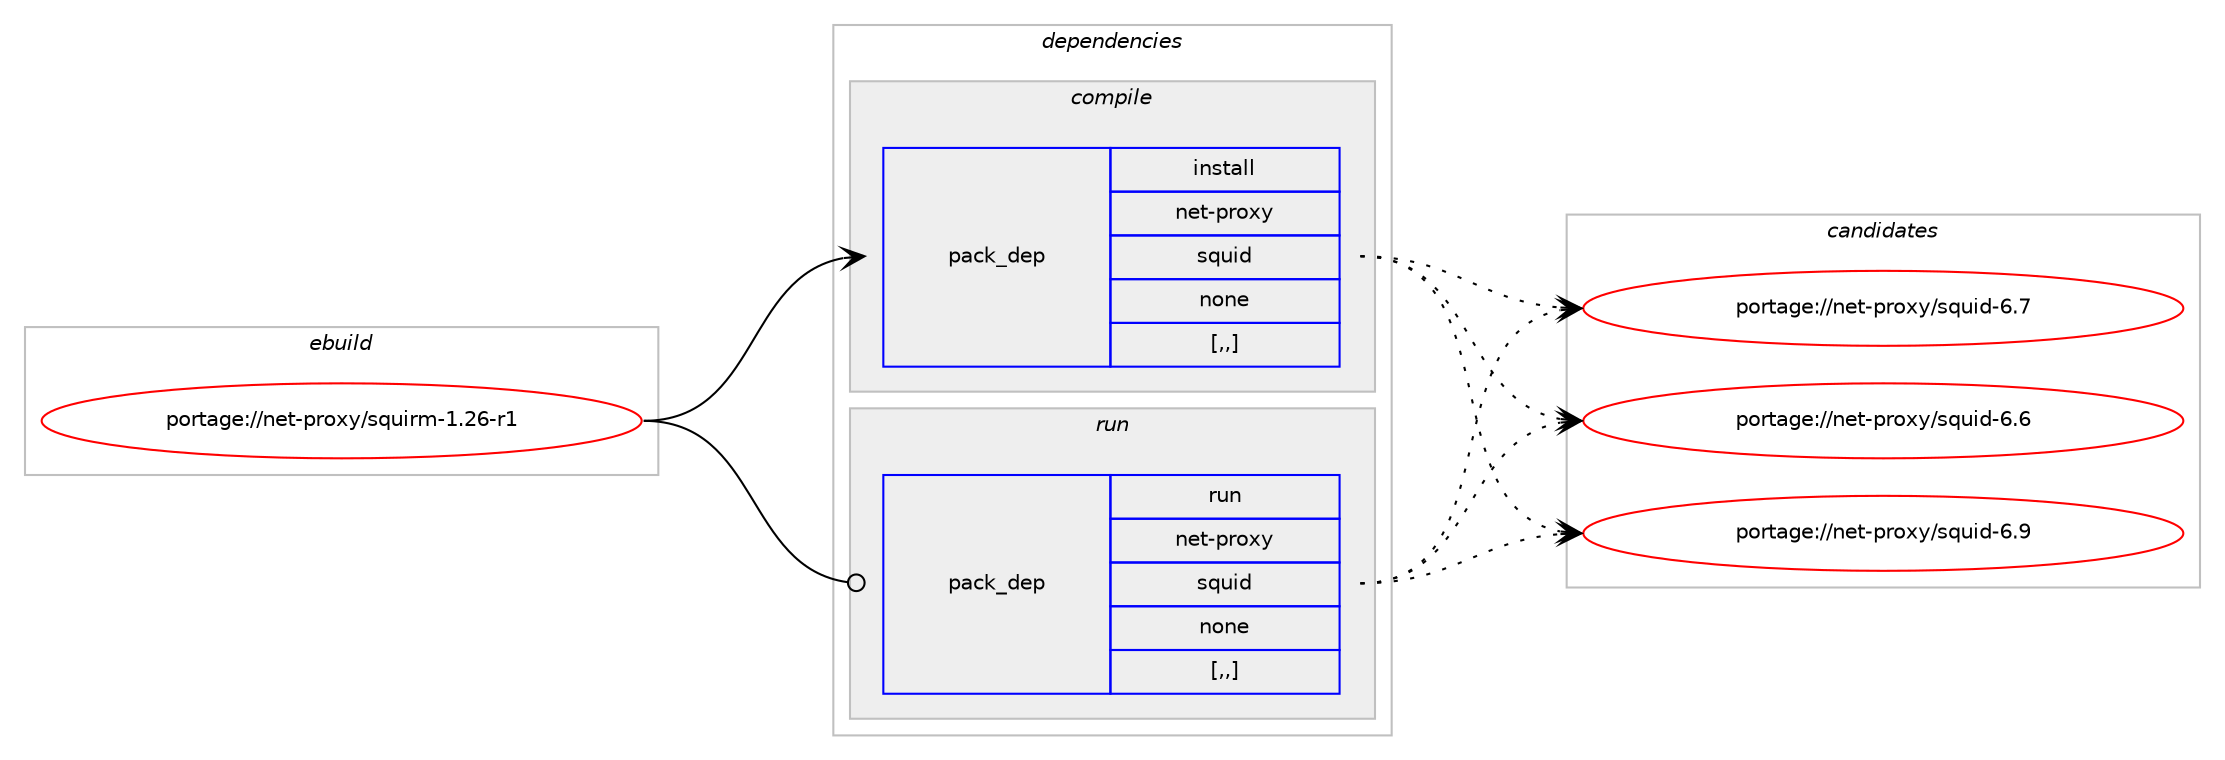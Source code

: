 digraph prolog {

# *************
# Graph options
# *************

newrank=true;
concentrate=true;
compound=true;
graph [rankdir=LR,fontname=Helvetica,fontsize=10,ranksep=1.5];#, ranksep=2.5, nodesep=0.2];
edge  [arrowhead=vee];
node  [fontname=Helvetica,fontsize=10];

# **********
# The ebuild
# **********

subgraph cluster_leftcol {
color=gray;
label=<<i>ebuild</i>>;
id [label="portage://net-proxy/squirm-1.26-r1", color=red, width=4, href="../net-proxy/squirm-1.26-r1.svg"];
}

# ****************
# The dependencies
# ****************

subgraph cluster_midcol {
color=gray;
label=<<i>dependencies</i>>;
subgraph cluster_compile {
fillcolor="#eeeeee";
style=filled;
label=<<i>compile</i>>;
subgraph pack280342 {
dependency384876 [label=<<TABLE BORDER="0" CELLBORDER="1" CELLSPACING="0" CELLPADDING="4" WIDTH="220"><TR><TD ROWSPAN="6" CELLPADDING="30">pack_dep</TD></TR><TR><TD WIDTH="110">install</TD></TR><TR><TD>net-proxy</TD></TR><TR><TD>squid</TD></TR><TR><TD>none</TD></TR><TR><TD>[,,]</TD></TR></TABLE>>, shape=none, color=blue];
}
id:e -> dependency384876:w [weight=20,style="solid",arrowhead="vee"];
}
subgraph cluster_compileandrun {
fillcolor="#eeeeee";
style=filled;
label=<<i>compile and run</i>>;
}
subgraph cluster_run {
fillcolor="#eeeeee";
style=filled;
label=<<i>run</i>>;
subgraph pack280343 {
dependency384877 [label=<<TABLE BORDER="0" CELLBORDER="1" CELLSPACING="0" CELLPADDING="4" WIDTH="220"><TR><TD ROWSPAN="6" CELLPADDING="30">pack_dep</TD></TR><TR><TD WIDTH="110">run</TD></TR><TR><TD>net-proxy</TD></TR><TR><TD>squid</TD></TR><TR><TD>none</TD></TR><TR><TD>[,,]</TD></TR></TABLE>>, shape=none, color=blue];
}
id:e -> dependency384877:w [weight=20,style="solid",arrowhead="odot"];
}
}

# **************
# The candidates
# **************

subgraph cluster_choices {
rank=same;
color=gray;
label=<<i>candidates</i>>;

subgraph choice280342 {
color=black;
nodesep=1;
choice110101116451121141111201214711511311710510045544657 [label="portage://net-proxy/squid-6.9", color=red, width=4,href="../net-proxy/squid-6.9.svg"];
choice110101116451121141111201214711511311710510045544655 [label="portage://net-proxy/squid-6.7", color=red, width=4,href="../net-proxy/squid-6.7.svg"];
choice110101116451121141111201214711511311710510045544654 [label="portage://net-proxy/squid-6.6", color=red, width=4,href="../net-proxy/squid-6.6.svg"];
dependency384876:e -> choice110101116451121141111201214711511311710510045544657:w [style=dotted,weight="100"];
dependency384876:e -> choice110101116451121141111201214711511311710510045544655:w [style=dotted,weight="100"];
dependency384876:e -> choice110101116451121141111201214711511311710510045544654:w [style=dotted,weight="100"];
}
subgraph choice280343 {
color=black;
nodesep=1;
choice110101116451121141111201214711511311710510045544657 [label="portage://net-proxy/squid-6.9", color=red, width=4,href="../net-proxy/squid-6.9.svg"];
choice110101116451121141111201214711511311710510045544655 [label="portage://net-proxy/squid-6.7", color=red, width=4,href="../net-proxy/squid-6.7.svg"];
choice110101116451121141111201214711511311710510045544654 [label="portage://net-proxy/squid-6.6", color=red, width=4,href="../net-proxy/squid-6.6.svg"];
dependency384877:e -> choice110101116451121141111201214711511311710510045544657:w [style=dotted,weight="100"];
dependency384877:e -> choice110101116451121141111201214711511311710510045544655:w [style=dotted,weight="100"];
dependency384877:e -> choice110101116451121141111201214711511311710510045544654:w [style=dotted,weight="100"];
}
}

}
